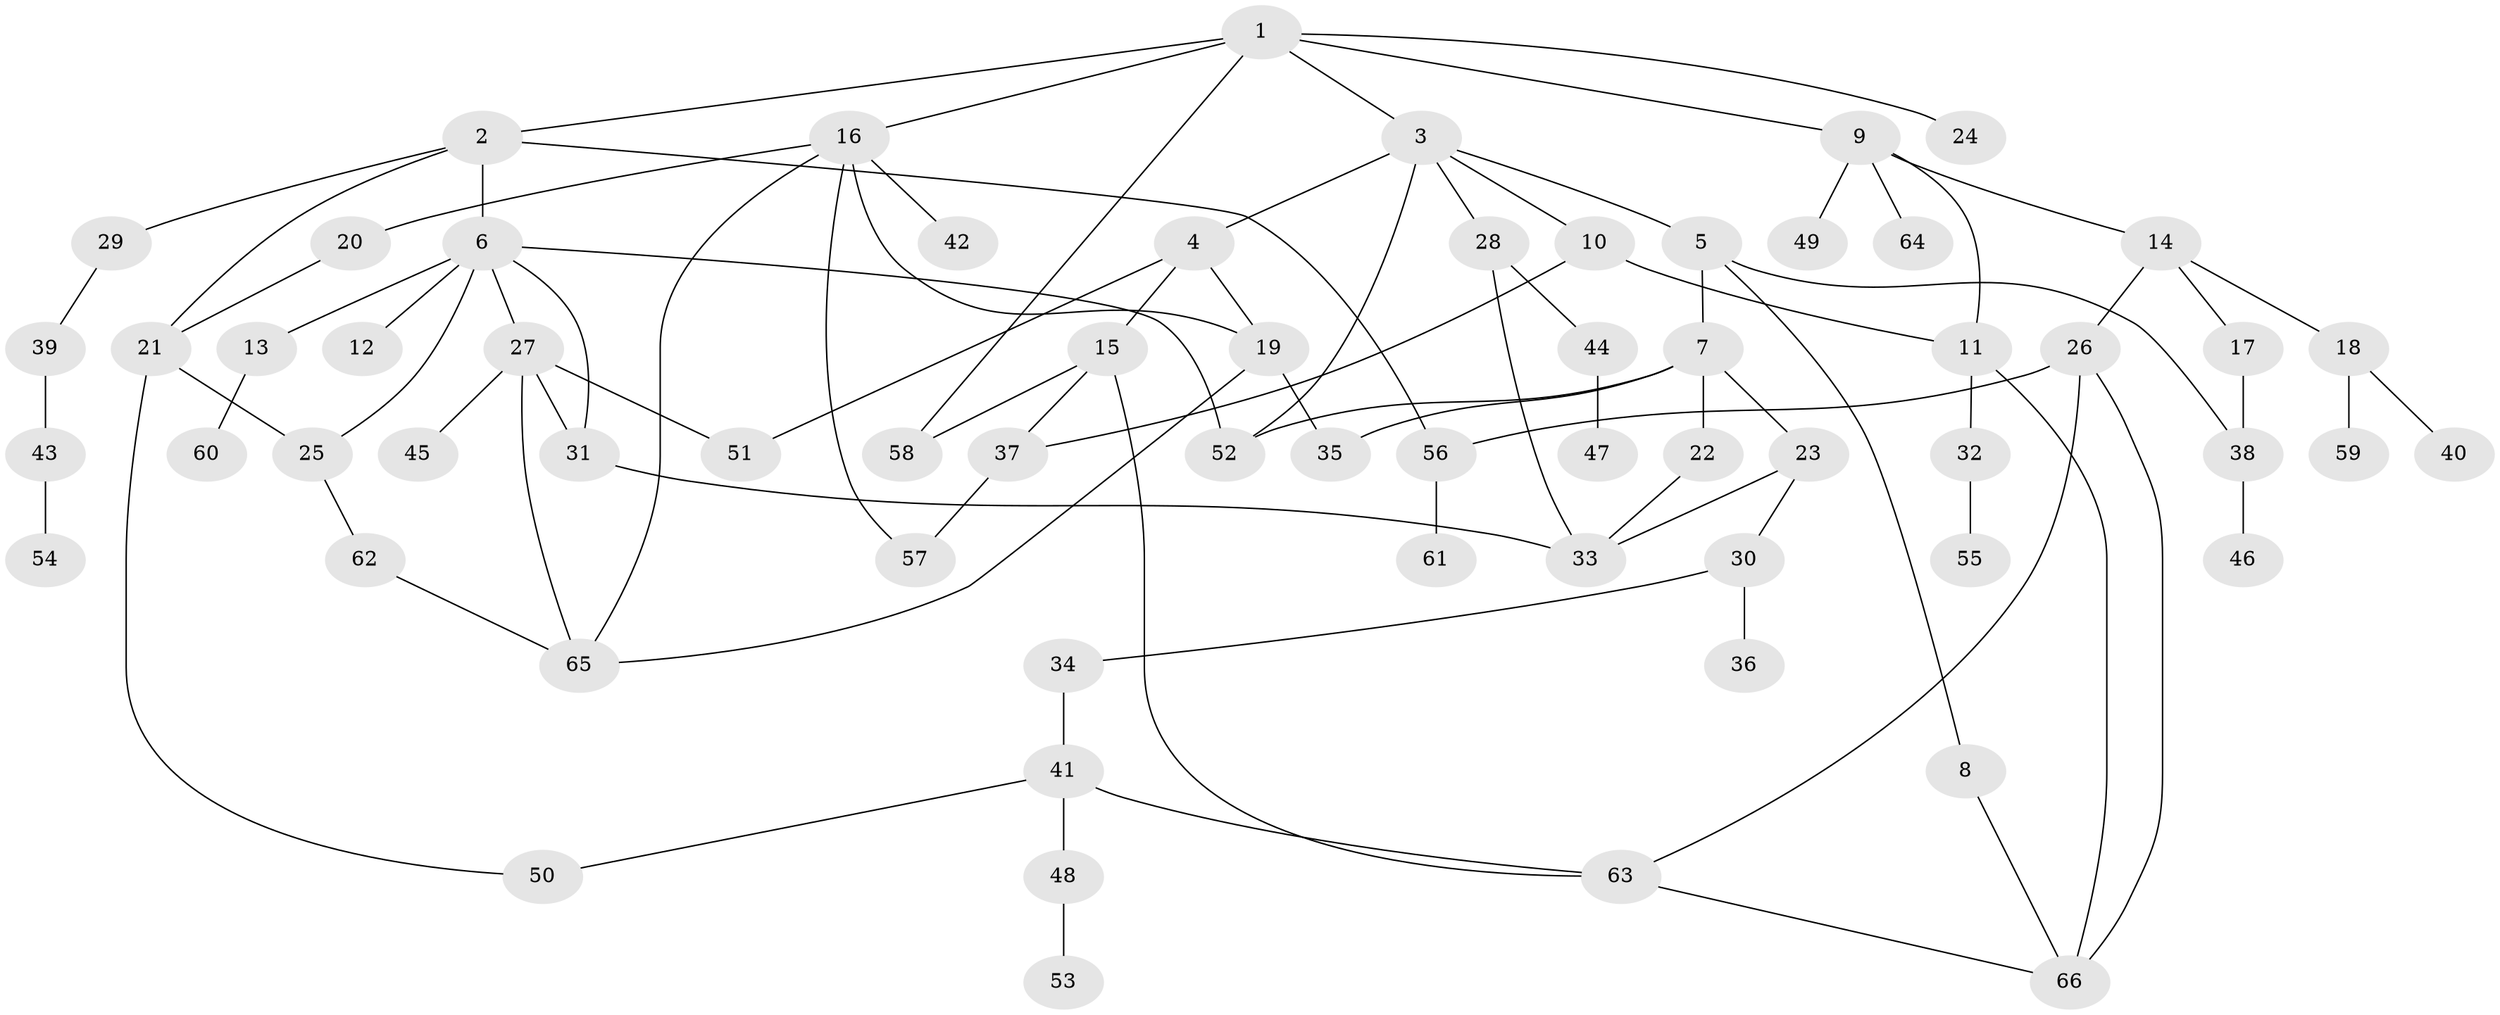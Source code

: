 // coarse degree distribution, {5: 0.12121212121212122, 2: 0.24242424242424243, 1: 0.36363636363636365, 4: 0.12121212121212122, 6: 0.06060606060606061, 8: 0.030303030303030304, 9: 0.030303030303030304, 3: 0.030303030303030304}
// Generated by graph-tools (version 1.1) at 2025/45/03/04/25 21:45:29]
// undirected, 66 vertices, 91 edges
graph export_dot {
graph [start="1"]
  node [color=gray90,style=filled];
  1;
  2;
  3;
  4;
  5;
  6;
  7;
  8;
  9;
  10;
  11;
  12;
  13;
  14;
  15;
  16;
  17;
  18;
  19;
  20;
  21;
  22;
  23;
  24;
  25;
  26;
  27;
  28;
  29;
  30;
  31;
  32;
  33;
  34;
  35;
  36;
  37;
  38;
  39;
  40;
  41;
  42;
  43;
  44;
  45;
  46;
  47;
  48;
  49;
  50;
  51;
  52;
  53;
  54;
  55;
  56;
  57;
  58;
  59;
  60;
  61;
  62;
  63;
  64;
  65;
  66;
  1 -- 2;
  1 -- 3;
  1 -- 9;
  1 -- 16;
  1 -- 24;
  1 -- 58;
  2 -- 6;
  2 -- 29;
  2 -- 21;
  2 -- 56;
  3 -- 4;
  3 -- 5;
  3 -- 10;
  3 -- 28;
  3 -- 52;
  4 -- 15;
  4 -- 19;
  4 -- 51;
  5 -- 7;
  5 -- 8;
  5 -- 38;
  6 -- 12;
  6 -- 13;
  6 -- 27;
  6 -- 25;
  6 -- 52;
  6 -- 31;
  7 -- 22;
  7 -- 23;
  7 -- 35;
  7 -- 52;
  8 -- 66;
  9 -- 14;
  9 -- 49;
  9 -- 64;
  9 -- 11;
  10 -- 11;
  10 -- 37;
  11 -- 32;
  11 -- 66;
  13 -- 60;
  14 -- 17;
  14 -- 18;
  14 -- 26;
  15 -- 58;
  15 -- 63;
  15 -- 37;
  16 -- 20;
  16 -- 42;
  16 -- 65;
  16 -- 19;
  16 -- 57;
  17 -- 38;
  18 -- 40;
  18 -- 59;
  19 -- 35;
  19 -- 65;
  20 -- 21;
  21 -- 25;
  21 -- 50;
  22 -- 33;
  23 -- 30;
  23 -- 33;
  25 -- 62;
  26 -- 56;
  26 -- 63;
  26 -- 66;
  27 -- 31;
  27 -- 45;
  27 -- 51;
  27 -- 65;
  28 -- 33;
  28 -- 44;
  29 -- 39;
  30 -- 34;
  30 -- 36;
  31 -- 33;
  32 -- 55;
  34 -- 41;
  37 -- 57;
  38 -- 46;
  39 -- 43;
  41 -- 48;
  41 -- 50;
  41 -- 63;
  43 -- 54;
  44 -- 47;
  48 -- 53;
  56 -- 61;
  62 -- 65;
  63 -- 66;
}
